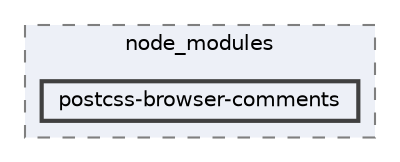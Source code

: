 digraph "pkiclassroomrescheduler/src/main/frontend/node_modules/postcss-browser-comments"
{
 // LATEX_PDF_SIZE
  bgcolor="transparent";
  edge [fontname=Helvetica,fontsize=10,labelfontname=Helvetica,labelfontsize=10];
  node [fontname=Helvetica,fontsize=10,shape=box,height=0.2,width=0.4];
  compound=true
  subgraph clusterdir_72953eda66ccb3a2722c28e1c3e6c23b {
    graph [ bgcolor="#edf0f7", pencolor="grey50", label="node_modules", fontname=Helvetica,fontsize=10 style="filled,dashed", URL="dir_72953eda66ccb3a2722c28e1c3e6c23b.html",tooltip=""]
  dir_6dc018098d51ff4ad30de404055b800e [label="postcss-browser-comments", fillcolor="#edf0f7", color="grey25", style="filled,bold", URL="dir_6dc018098d51ff4ad30de404055b800e.html",tooltip=""];
  }
}
